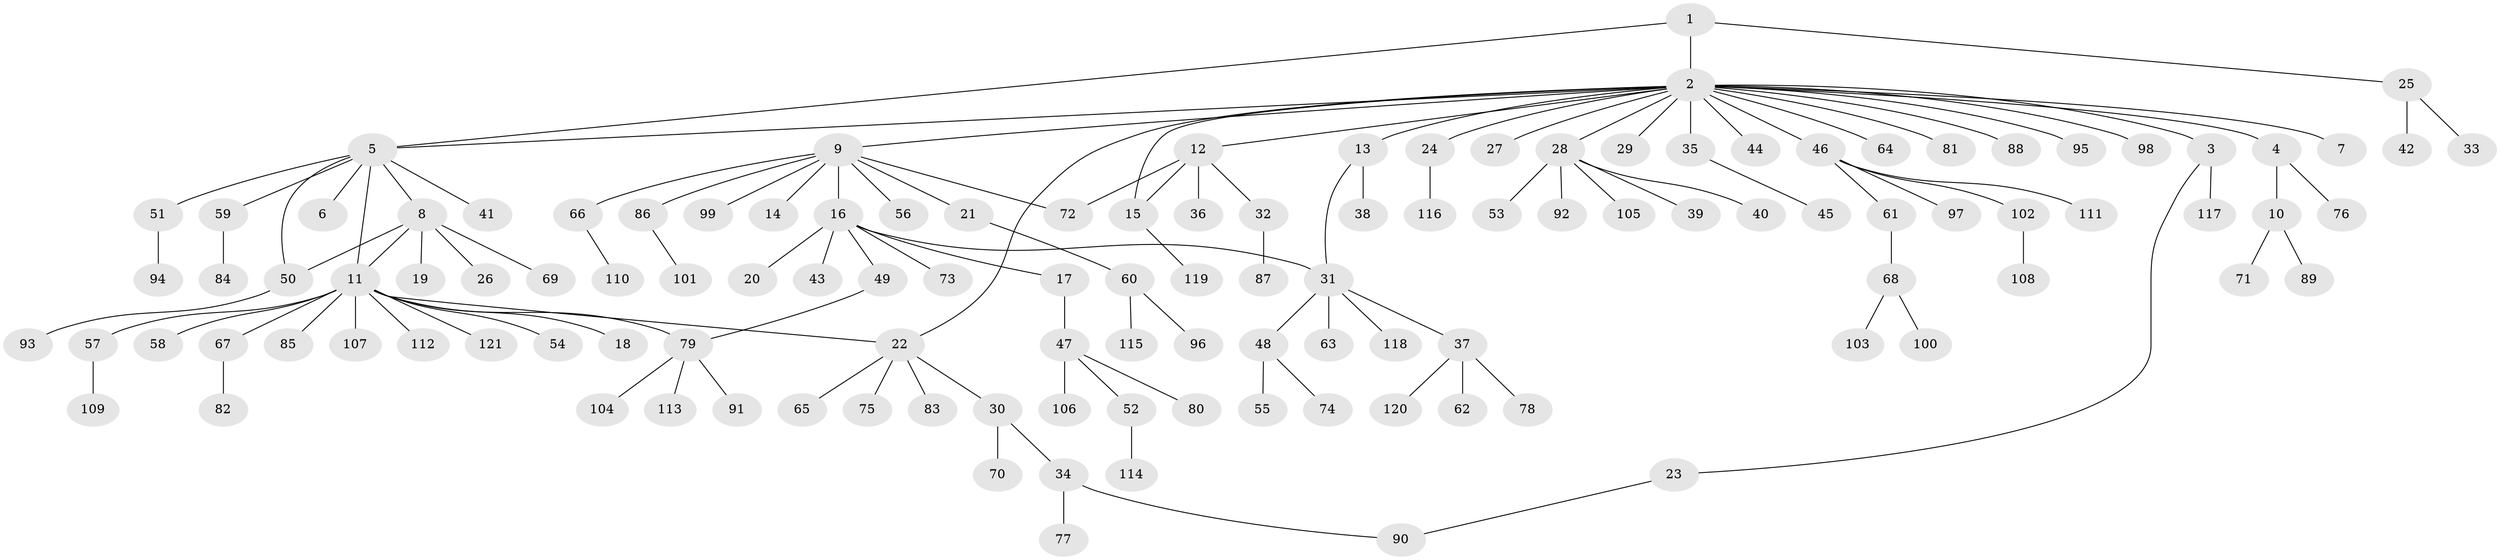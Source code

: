 // Generated by graph-tools (version 1.1) at 2025/01/03/09/25 03:01:51]
// undirected, 121 vertices, 129 edges
graph export_dot {
graph [start="1"]
  node [color=gray90,style=filled];
  1;
  2;
  3;
  4;
  5;
  6;
  7;
  8;
  9;
  10;
  11;
  12;
  13;
  14;
  15;
  16;
  17;
  18;
  19;
  20;
  21;
  22;
  23;
  24;
  25;
  26;
  27;
  28;
  29;
  30;
  31;
  32;
  33;
  34;
  35;
  36;
  37;
  38;
  39;
  40;
  41;
  42;
  43;
  44;
  45;
  46;
  47;
  48;
  49;
  50;
  51;
  52;
  53;
  54;
  55;
  56;
  57;
  58;
  59;
  60;
  61;
  62;
  63;
  64;
  65;
  66;
  67;
  68;
  69;
  70;
  71;
  72;
  73;
  74;
  75;
  76;
  77;
  78;
  79;
  80;
  81;
  82;
  83;
  84;
  85;
  86;
  87;
  88;
  89;
  90;
  91;
  92;
  93;
  94;
  95;
  96;
  97;
  98;
  99;
  100;
  101;
  102;
  103;
  104;
  105;
  106;
  107;
  108;
  109;
  110;
  111;
  112;
  113;
  114;
  115;
  116;
  117;
  118;
  119;
  120;
  121;
  1 -- 2;
  1 -- 5;
  1 -- 25;
  2 -- 3;
  2 -- 4;
  2 -- 5;
  2 -- 7;
  2 -- 9;
  2 -- 12;
  2 -- 13;
  2 -- 15;
  2 -- 22;
  2 -- 24;
  2 -- 27;
  2 -- 28;
  2 -- 29;
  2 -- 35;
  2 -- 44;
  2 -- 46;
  2 -- 64;
  2 -- 81;
  2 -- 88;
  2 -- 95;
  2 -- 98;
  3 -- 23;
  3 -- 117;
  4 -- 10;
  4 -- 76;
  5 -- 6;
  5 -- 8;
  5 -- 11;
  5 -- 41;
  5 -- 50;
  5 -- 51;
  5 -- 59;
  8 -- 11;
  8 -- 19;
  8 -- 26;
  8 -- 50;
  8 -- 69;
  9 -- 14;
  9 -- 16;
  9 -- 21;
  9 -- 56;
  9 -- 66;
  9 -- 72;
  9 -- 86;
  9 -- 99;
  10 -- 71;
  10 -- 89;
  11 -- 18;
  11 -- 22;
  11 -- 54;
  11 -- 57;
  11 -- 58;
  11 -- 67;
  11 -- 79;
  11 -- 85;
  11 -- 107;
  11 -- 112;
  11 -- 121;
  12 -- 15;
  12 -- 32;
  12 -- 36;
  12 -- 72;
  13 -- 31;
  13 -- 38;
  15 -- 119;
  16 -- 17;
  16 -- 20;
  16 -- 31;
  16 -- 43;
  16 -- 49;
  16 -- 73;
  17 -- 47;
  21 -- 60;
  22 -- 30;
  22 -- 65;
  22 -- 75;
  22 -- 83;
  23 -- 90;
  24 -- 116;
  25 -- 33;
  25 -- 42;
  28 -- 39;
  28 -- 40;
  28 -- 53;
  28 -- 92;
  28 -- 105;
  30 -- 34;
  30 -- 70;
  31 -- 37;
  31 -- 48;
  31 -- 63;
  31 -- 118;
  32 -- 87;
  34 -- 77;
  34 -- 90;
  35 -- 45;
  37 -- 62;
  37 -- 78;
  37 -- 120;
  46 -- 61;
  46 -- 97;
  46 -- 102;
  46 -- 111;
  47 -- 52;
  47 -- 80;
  47 -- 106;
  48 -- 55;
  48 -- 74;
  49 -- 79;
  50 -- 93;
  51 -- 94;
  52 -- 114;
  57 -- 109;
  59 -- 84;
  60 -- 96;
  60 -- 115;
  61 -- 68;
  66 -- 110;
  67 -- 82;
  68 -- 100;
  68 -- 103;
  79 -- 91;
  79 -- 104;
  79 -- 113;
  86 -- 101;
  102 -- 108;
}
